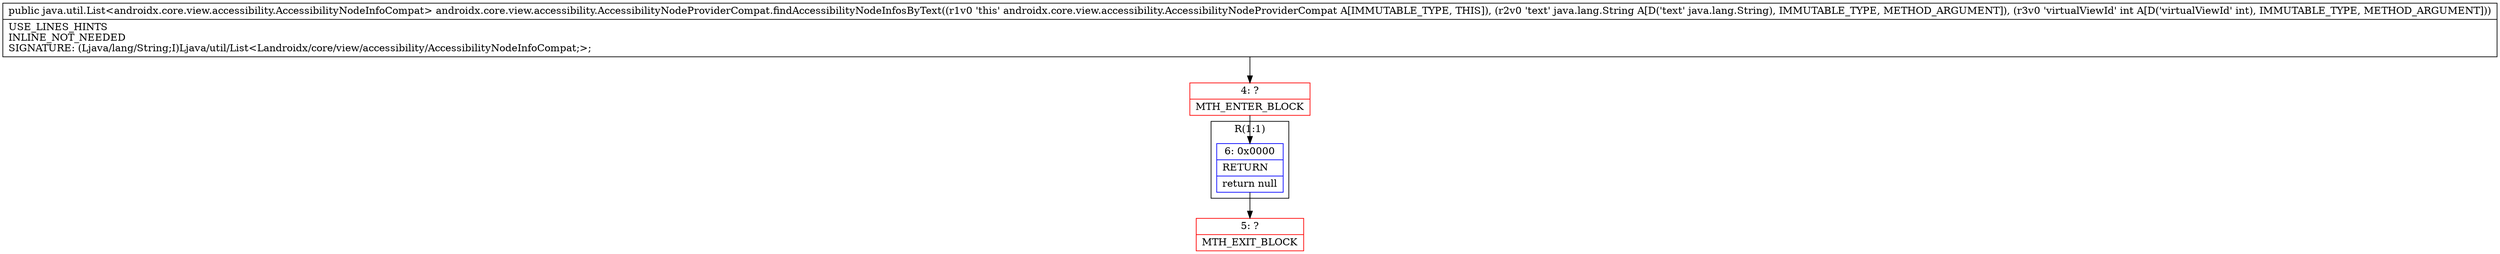 digraph "CFG forandroidx.core.view.accessibility.AccessibilityNodeProviderCompat.findAccessibilityNodeInfosByText(Ljava\/lang\/String;I)Ljava\/util\/List;" {
subgraph cluster_Region_958444523 {
label = "R(1:1)";
node [shape=record,color=blue];
Node_6 [shape=record,label="{6\:\ 0x0000|RETURN\l|return null\l}"];
}
Node_4 [shape=record,color=red,label="{4\:\ ?|MTH_ENTER_BLOCK\l}"];
Node_5 [shape=record,color=red,label="{5\:\ ?|MTH_EXIT_BLOCK\l}"];
MethodNode[shape=record,label="{public java.util.List\<androidx.core.view.accessibility.AccessibilityNodeInfoCompat\> androidx.core.view.accessibility.AccessibilityNodeProviderCompat.findAccessibilityNodeInfosByText((r1v0 'this' androidx.core.view.accessibility.AccessibilityNodeProviderCompat A[IMMUTABLE_TYPE, THIS]), (r2v0 'text' java.lang.String A[D('text' java.lang.String), IMMUTABLE_TYPE, METHOD_ARGUMENT]), (r3v0 'virtualViewId' int A[D('virtualViewId' int), IMMUTABLE_TYPE, METHOD_ARGUMENT]))  | USE_LINES_HINTS\lINLINE_NOT_NEEDED\lSIGNATURE: (Ljava\/lang\/String;I)Ljava\/util\/List\<Landroidx\/core\/view\/accessibility\/AccessibilityNodeInfoCompat;\>;\l}"];
MethodNode -> Node_4;Node_6 -> Node_5;
Node_4 -> Node_6;
}

